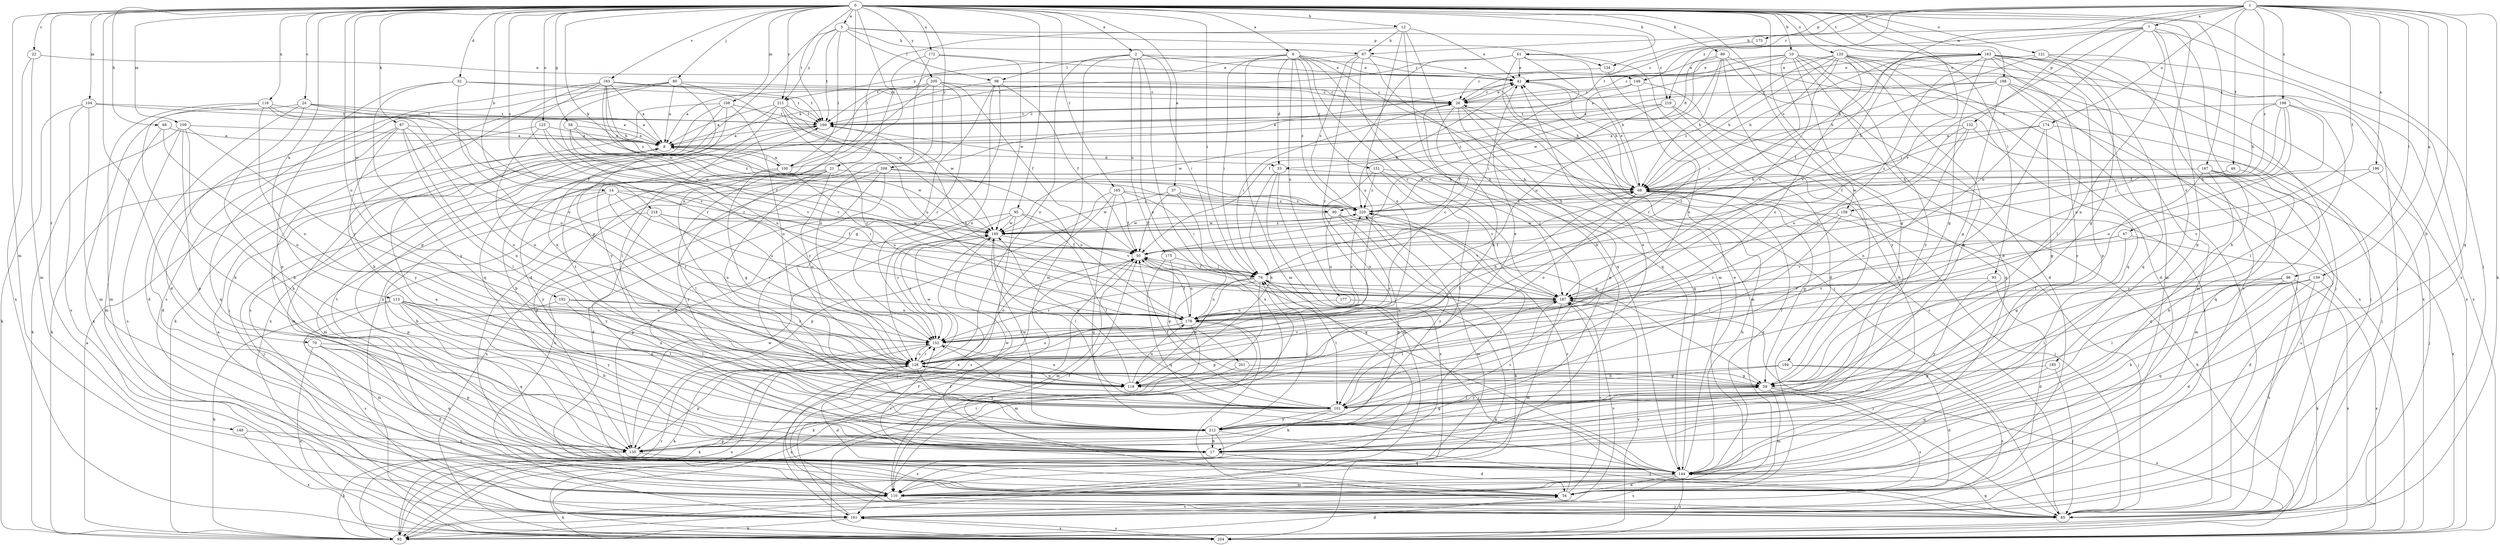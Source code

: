 strict digraph  {
0;
1;
2;
3;
6;
7;
8;
10;
12;
14;
17;
21;
22;
24;
26;
32;
33;
34;
37;
42;
47;
49;
50;
58;
59;
61;
66;
67;
68;
70;
76;
80;
85;
87;
89;
90;
92;
93;
95;
96;
98;
100;
101;
104;
108;
109;
110;
113;
116;
118;
120;
121;
123;
126;
132;
134;
135;
139;
144;
148;
149;
151;
152;
158;
161;
163;
165;
167;
169;
172;
173;
174;
175;
177;
178;
183;
185;
187;
188;
192;
194;
195;
196;
198;
201;
204;
205;
208;
211;
212;
218;
219;
220;
0 -> 2  [label=a];
0 -> 3  [label=a];
0 -> 6  [label=a];
0 -> 10  [label=b];
0 -> 12  [label=b];
0 -> 14  [label=b];
0 -> 21  [label=c];
0 -> 22  [label=c];
0 -> 24  [label=c];
0 -> 32  [label=d];
0 -> 37  [label=e];
0 -> 58  [label=g];
0 -> 61  [label=h];
0 -> 66  [label=h];
0 -> 70  [label=i];
0 -> 76  [label=i];
0 -> 80  [label=j];
0 -> 85  [label=j];
0 -> 87  [label=k];
0 -> 89  [label=k];
0 -> 90  [label=k];
0 -> 93  [label=l];
0 -> 95  [label=l];
0 -> 104  [label=m];
0 -> 108  [label=m];
0 -> 109  [label=m];
0 -> 110  [label=m];
0 -> 113  [label=n];
0 -> 116  [label=n];
0 -> 118  [label=n];
0 -> 120  [label=o];
0 -> 121  [label=o];
0 -> 123  [label=o];
0 -> 126  [label=o];
0 -> 148  [label=r];
0 -> 158  [label=s];
0 -> 163  [label=t];
0 -> 165  [label=t];
0 -> 167  [label=t];
0 -> 169  [label=t];
0 -> 172  [label=u];
0 -> 183  [label=v];
0 -> 185  [label=v];
0 -> 187  [label=v];
0 -> 188  [label=w];
0 -> 192  [label=w];
0 -> 194  [label=w];
0 -> 205  [label=y];
0 -> 208  [label=y];
0 -> 211  [label=y];
0 -> 218  [label=z];
1 -> 7  [label=a];
1 -> 17  [label=b];
1 -> 47  [label=f];
1 -> 49  [label=f];
1 -> 90  [label=k];
1 -> 92  [label=k];
1 -> 96  [label=l];
1 -> 132  [label=p];
1 -> 134  [label=p];
1 -> 139  [label=q];
1 -> 144  [label=q];
1 -> 149  [label=r];
1 -> 158  [label=s];
1 -> 173  [label=u];
1 -> 174  [label=u];
1 -> 196  [label=x];
1 -> 198  [label=x];
1 -> 219  [label=z];
2 -> 42  [label=e];
2 -> 76  [label=i];
2 -> 98  [label=l];
2 -> 110  [label=m];
2 -> 126  [label=o];
2 -> 149  [label=r];
2 -> 175  [label=u];
2 -> 201  [label=x];
2 -> 204  [label=x];
3 -> 67  [label=h];
3 -> 98  [label=l];
3 -> 100  [label=l];
3 -> 134  [label=p];
3 -> 135  [label=p];
3 -> 169  [label=t];
3 -> 211  [label=y];
3 -> 219  [label=z];
6 -> 33  [label=d];
6 -> 42  [label=e];
6 -> 76  [label=i];
6 -> 85  [label=j];
6 -> 110  [label=m];
6 -> 144  [label=q];
6 -> 151  [label=r];
6 -> 177  [label=u];
6 -> 187  [label=v];
6 -> 211  [label=y];
6 -> 220  [label=z];
7 -> 17  [label=b];
7 -> 26  [label=c];
7 -> 33  [label=d];
7 -> 67  [label=h];
7 -> 76  [label=i];
7 -> 118  [label=n];
7 -> 135  [label=p];
7 -> 161  [label=s];
7 -> 178  [label=u];
8 -> 33  [label=d];
8 -> 100  [label=l];
8 -> 110  [label=m];
8 -> 195  [label=w];
10 -> 8  [label=a];
10 -> 17  [label=b];
10 -> 26  [label=c];
10 -> 42  [label=e];
10 -> 59  [label=g];
10 -> 85  [label=j];
10 -> 152  [label=r];
10 -> 204  [label=x];
10 -> 212  [label=y];
12 -> 17  [label=b];
12 -> 42  [label=e];
12 -> 67  [label=h];
12 -> 100  [label=l];
12 -> 101  [label=l];
12 -> 126  [label=o];
14 -> 17  [label=b];
14 -> 76  [label=i];
14 -> 85  [label=j];
14 -> 152  [label=r];
14 -> 178  [label=u];
14 -> 220  [label=z];
17 -> 8  [label=a];
17 -> 34  [label=d];
17 -> 195  [label=w];
17 -> 220  [label=z];
21 -> 68  [label=h];
21 -> 101  [label=l];
21 -> 110  [label=m];
21 -> 118  [label=n];
21 -> 126  [label=o];
21 -> 135  [label=p];
21 -> 212  [label=y];
22 -> 42  [label=e];
22 -> 110  [label=m];
22 -> 204  [label=x];
24 -> 8  [label=a];
24 -> 17  [label=b];
24 -> 34  [label=d];
24 -> 169  [label=t];
24 -> 187  [label=v];
24 -> 204  [label=x];
26 -> 42  [label=e];
26 -> 76  [label=i];
26 -> 110  [label=m];
26 -> 118  [label=n];
26 -> 135  [label=p];
26 -> 144  [label=q];
26 -> 169  [label=t];
32 -> 26  [label=c];
32 -> 126  [label=o];
32 -> 135  [label=p];
32 -> 169  [label=t];
32 -> 212  [label=y];
33 -> 68  [label=h];
33 -> 110  [label=m];
33 -> 118  [label=n];
33 -> 204  [label=x];
34 -> 50  [label=f];
34 -> 161  [label=s];
34 -> 187  [label=v];
34 -> 220  [label=z];
37 -> 50  [label=f];
37 -> 59  [label=g];
37 -> 144  [label=q];
37 -> 195  [label=w];
37 -> 220  [label=z];
42 -> 26  [label=c];
42 -> 50  [label=f];
42 -> 68  [label=h];
47 -> 34  [label=d];
47 -> 50  [label=f];
47 -> 59  [label=g];
47 -> 187  [label=v];
49 -> 17  [label=b];
49 -> 68  [label=h];
50 -> 76  [label=i];
50 -> 110  [label=m];
50 -> 126  [label=o];
50 -> 178  [label=u];
58 -> 8  [label=a];
58 -> 178  [label=u];
58 -> 187  [label=v];
58 -> 195  [label=w];
58 -> 220  [label=z];
59 -> 101  [label=l];
59 -> 110  [label=m];
59 -> 161  [label=s];
59 -> 204  [label=x];
61 -> 34  [label=d];
61 -> 42  [label=e];
61 -> 68  [label=h];
61 -> 76  [label=i];
61 -> 110  [label=m];
61 -> 169  [label=t];
61 -> 178  [label=u];
66 -> 8  [label=a];
66 -> 110  [label=m];
66 -> 126  [label=o];
67 -> 42  [label=e];
67 -> 144  [label=q];
67 -> 152  [label=r];
67 -> 169  [label=t];
67 -> 187  [label=v];
67 -> 220  [label=z];
68 -> 42  [label=e];
68 -> 59  [label=g];
68 -> 85  [label=j];
68 -> 126  [label=o];
68 -> 144  [label=q];
68 -> 220  [label=z];
70 -> 34  [label=d];
70 -> 126  [label=o];
70 -> 135  [label=p];
70 -> 144  [label=q];
70 -> 204  [label=x];
76 -> 50  [label=f];
76 -> 85  [label=j];
76 -> 101  [label=l];
76 -> 118  [label=n];
76 -> 135  [label=p];
76 -> 152  [label=r];
76 -> 178  [label=u];
76 -> 187  [label=v];
80 -> 8  [label=a];
80 -> 26  [label=c];
80 -> 59  [label=g];
80 -> 144  [label=q];
80 -> 152  [label=r];
80 -> 161  [label=s];
80 -> 195  [label=w];
85 -> 26  [label=c];
85 -> 50  [label=f];
85 -> 144  [label=q];
87 -> 8  [label=a];
87 -> 34  [label=d];
87 -> 101  [label=l];
87 -> 118  [label=n];
87 -> 126  [label=o];
87 -> 144  [label=q];
87 -> 212  [label=y];
89 -> 34  [label=d];
89 -> 42  [label=e];
89 -> 68  [label=h];
89 -> 178  [label=u];
89 -> 195  [label=w];
89 -> 204  [label=x];
89 -> 212  [label=y];
90 -> 92  [label=k];
90 -> 135  [label=p];
90 -> 178  [label=u];
90 -> 187  [label=v];
90 -> 195  [label=w];
92 -> 8  [label=a];
92 -> 34  [label=d];
92 -> 76  [label=i];
92 -> 126  [label=o];
92 -> 152  [label=r];
93 -> 34  [label=d];
93 -> 187  [label=v];
93 -> 212  [label=y];
95 -> 101  [label=l];
95 -> 135  [label=p];
95 -> 152  [label=r];
95 -> 161  [label=s];
95 -> 187  [label=v];
95 -> 195  [label=w];
96 -> 92  [label=k];
96 -> 101  [label=l];
96 -> 144  [label=q];
96 -> 187  [label=v];
96 -> 204  [label=x];
98 -> 8  [label=a];
98 -> 26  [label=c];
98 -> 50  [label=f];
98 -> 59  [label=g];
98 -> 126  [label=o];
98 -> 212  [label=y];
100 -> 8  [label=a];
100 -> 42  [label=e];
100 -> 59  [label=g];
100 -> 178  [label=u];
100 -> 212  [label=y];
101 -> 17  [label=b];
101 -> 42  [label=e];
101 -> 50  [label=f];
101 -> 152  [label=r];
101 -> 169  [label=t];
101 -> 212  [label=y];
104 -> 8  [label=a];
104 -> 92  [label=k];
104 -> 110  [label=m];
104 -> 161  [label=s];
104 -> 169  [label=t];
108 -> 85  [label=j];
108 -> 92  [label=k];
108 -> 118  [label=n];
108 -> 126  [label=o];
108 -> 161  [label=s];
108 -> 169  [label=t];
109 -> 8  [label=a];
109 -> 17  [label=b];
109 -> 92  [label=k];
109 -> 135  [label=p];
109 -> 152  [label=r];
109 -> 161  [label=s];
110 -> 85  [label=j];
110 -> 92  [label=k];
113 -> 17  [label=b];
113 -> 92  [label=k];
113 -> 101  [label=l];
113 -> 110  [label=m];
113 -> 118  [label=n];
113 -> 144  [label=q];
113 -> 178  [label=u];
113 -> 212  [label=y];
116 -> 17  [label=b];
116 -> 50  [label=f];
116 -> 110  [label=m];
116 -> 126  [label=o];
116 -> 169  [label=t];
116 -> 178  [label=u];
118 -> 42  [label=e];
118 -> 126  [label=o];
118 -> 178  [label=u];
118 -> 195  [label=w];
120 -> 34  [label=d];
120 -> 42  [label=e];
120 -> 68  [label=h];
120 -> 76  [label=i];
120 -> 85  [label=j];
120 -> 126  [label=o];
120 -> 144  [label=q];
120 -> 187  [label=v];
120 -> 204  [label=x];
120 -> 212  [label=y];
120 -> 220  [label=z];
121 -> 42  [label=e];
121 -> 59  [label=g];
121 -> 68  [label=h];
121 -> 85  [label=j];
121 -> 161  [label=s];
123 -> 8  [label=a];
123 -> 50  [label=f];
123 -> 92  [label=k];
123 -> 126  [label=o];
123 -> 187  [label=v];
126 -> 34  [label=d];
126 -> 59  [label=g];
126 -> 92  [label=k];
126 -> 118  [label=n];
126 -> 135  [label=p];
126 -> 152  [label=r];
126 -> 187  [label=v];
126 -> 195  [label=w];
126 -> 212  [label=y];
132 -> 8  [label=a];
132 -> 50  [label=f];
132 -> 85  [label=j];
132 -> 118  [label=n];
132 -> 178  [label=u];
134 -> 26  [label=c];
134 -> 126  [label=o];
135 -> 92  [label=k];
135 -> 144  [label=q];
135 -> 195  [label=w];
139 -> 17  [label=b];
139 -> 34  [label=d];
139 -> 101  [label=l];
139 -> 152  [label=r];
139 -> 161  [label=s];
139 -> 187  [label=v];
139 -> 204  [label=x];
144 -> 34  [label=d];
144 -> 42  [label=e];
144 -> 68  [label=h];
144 -> 110  [label=m];
144 -> 152  [label=r];
144 -> 161  [label=s];
144 -> 169  [label=t];
144 -> 204  [label=x];
148 -> 135  [label=p];
148 -> 204  [label=x];
149 -> 26  [label=c];
149 -> 144  [label=q];
149 -> 152  [label=r];
149 -> 220  [label=z];
151 -> 68  [label=h];
151 -> 101  [label=l];
151 -> 126  [label=o];
151 -> 187  [label=v];
151 -> 220  [label=z];
152 -> 68  [label=h];
152 -> 92  [label=k];
152 -> 118  [label=n];
152 -> 126  [label=o];
158 -> 85  [label=j];
158 -> 101  [label=l];
158 -> 152  [label=r];
158 -> 195  [label=w];
161 -> 8  [label=a];
161 -> 50  [label=f];
161 -> 92  [label=k];
161 -> 187  [label=v];
161 -> 204  [label=x];
163 -> 42  [label=e];
163 -> 50  [label=f];
163 -> 59  [label=g];
163 -> 68  [label=h];
163 -> 85  [label=j];
163 -> 101  [label=l];
163 -> 110  [label=m];
163 -> 118  [label=n];
163 -> 135  [label=p];
163 -> 144  [label=q];
163 -> 187  [label=v];
163 -> 204  [label=x];
165 -> 50  [label=f];
165 -> 76  [label=i];
165 -> 135  [label=p];
165 -> 144  [label=q];
165 -> 204  [label=x];
165 -> 220  [label=z];
167 -> 68  [label=h];
167 -> 101  [label=l];
167 -> 110  [label=m];
167 -> 144  [label=q];
167 -> 161  [label=s];
167 -> 204  [label=x];
169 -> 8  [label=a];
169 -> 17  [label=b];
169 -> 26  [label=c];
169 -> 68  [label=h];
172 -> 34  [label=d];
172 -> 42  [label=e];
172 -> 195  [label=w];
172 -> 204  [label=x];
173 -> 169  [label=t];
174 -> 8  [label=a];
174 -> 59  [label=g];
174 -> 126  [label=o];
174 -> 144  [label=q];
174 -> 220  [label=z];
175 -> 59  [label=g];
175 -> 76  [label=i];
175 -> 144  [label=q];
177 -> 92  [label=k];
177 -> 178  [label=u];
178 -> 26  [label=c];
178 -> 50  [label=f];
178 -> 85  [label=j];
178 -> 92  [label=k];
178 -> 110  [label=m];
178 -> 126  [label=o];
178 -> 152  [label=r];
178 -> 169  [label=t];
178 -> 220  [label=z];
183 -> 8  [label=a];
183 -> 17  [label=b];
183 -> 26  [label=c];
183 -> 34  [label=d];
183 -> 68  [label=h];
183 -> 152  [label=r];
183 -> 169  [label=t];
183 -> 195  [label=w];
183 -> 220  [label=z];
185 -> 59  [label=g];
185 -> 85  [label=j];
185 -> 144  [label=q];
187 -> 50  [label=f];
187 -> 76  [label=i];
187 -> 85  [label=j];
187 -> 101  [label=l];
187 -> 110  [label=m];
187 -> 178  [label=u];
188 -> 8  [label=a];
188 -> 26  [label=c];
188 -> 59  [label=g];
188 -> 68  [label=h];
188 -> 85  [label=j];
188 -> 110  [label=m];
188 -> 212  [label=y];
192 -> 101  [label=l];
192 -> 152  [label=r];
192 -> 161  [label=s];
192 -> 178  [label=u];
194 -> 34  [label=d];
194 -> 118  [label=n];
194 -> 161  [label=s];
194 -> 212  [label=y];
195 -> 50  [label=f];
195 -> 85  [label=j];
195 -> 101  [label=l];
195 -> 152  [label=r];
195 -> 220  [label=z];
196 -> 68  [label=h];
196 -> 85  [label=j];
196 -> 187  [label=v];
198 -> 50  [label=f];
198 -> 68  [label=h];
198 -> 76  [label=i];
198 -> 101  [label=l];
198 -> 126  [label=o];
198 -> 169  [label=t];
198 -> 178  [label=u];
201 -> 59  [label=g];
201 -> 204  [label=x];
204 -> 68  [label=h];
204 -> 161  [label=s];
204 -> 187  [label=v];
205 -> 8  [label=a];
205 -> 26  [label=c];
205 -> 50  [label=f];
205 -> 68  [label=h];
205 -> 126  [label=o];
205 -> 144  [label=q];
205 -> 152  [label=r];
205 -> 212  [label=y];
208 -> 17  [label=b];
208 -> 34  [label=d];
208 -> 68  [label=h];
208 -> 161  [label=s];
208 -> 178  [label=u];
208 -> 204  [label=x];
211 -> 8  [label=a];
211 -> 101  [label=l];
211 -> 152  [label=r];
211 -> 169  [label=t];
211 -> 178  [label=u];
211 -> 195  [label=w];
211 -> 204  [label=x];
212 -> 17  [label=b];
212 -> 59  [label=g];
212 -> 76  [label=i];
212 -> 85  [label=j];
212 -> 135  [label=p];
212 -> 161  [label=s];
212 -> 187  [label=v];
212 -> 195  [label=w];
212 -> 220  [label=z];
218 -> 50  [label=f];
218 -> 135  [label=p];
218 -> 152  [label=r];
218 -> 195  [label=w];
218 -> 212  [label=y];
219 -> 17  [label=b];
219 -> 50  [label=f];
219 -> 85  [label=j];
219 -> 169  [label=t];
219 -> 195  [label=w];
220 -> 68  [label=h];
220 -> 110  [label=m];
220 -> 195  [label=w];
}
